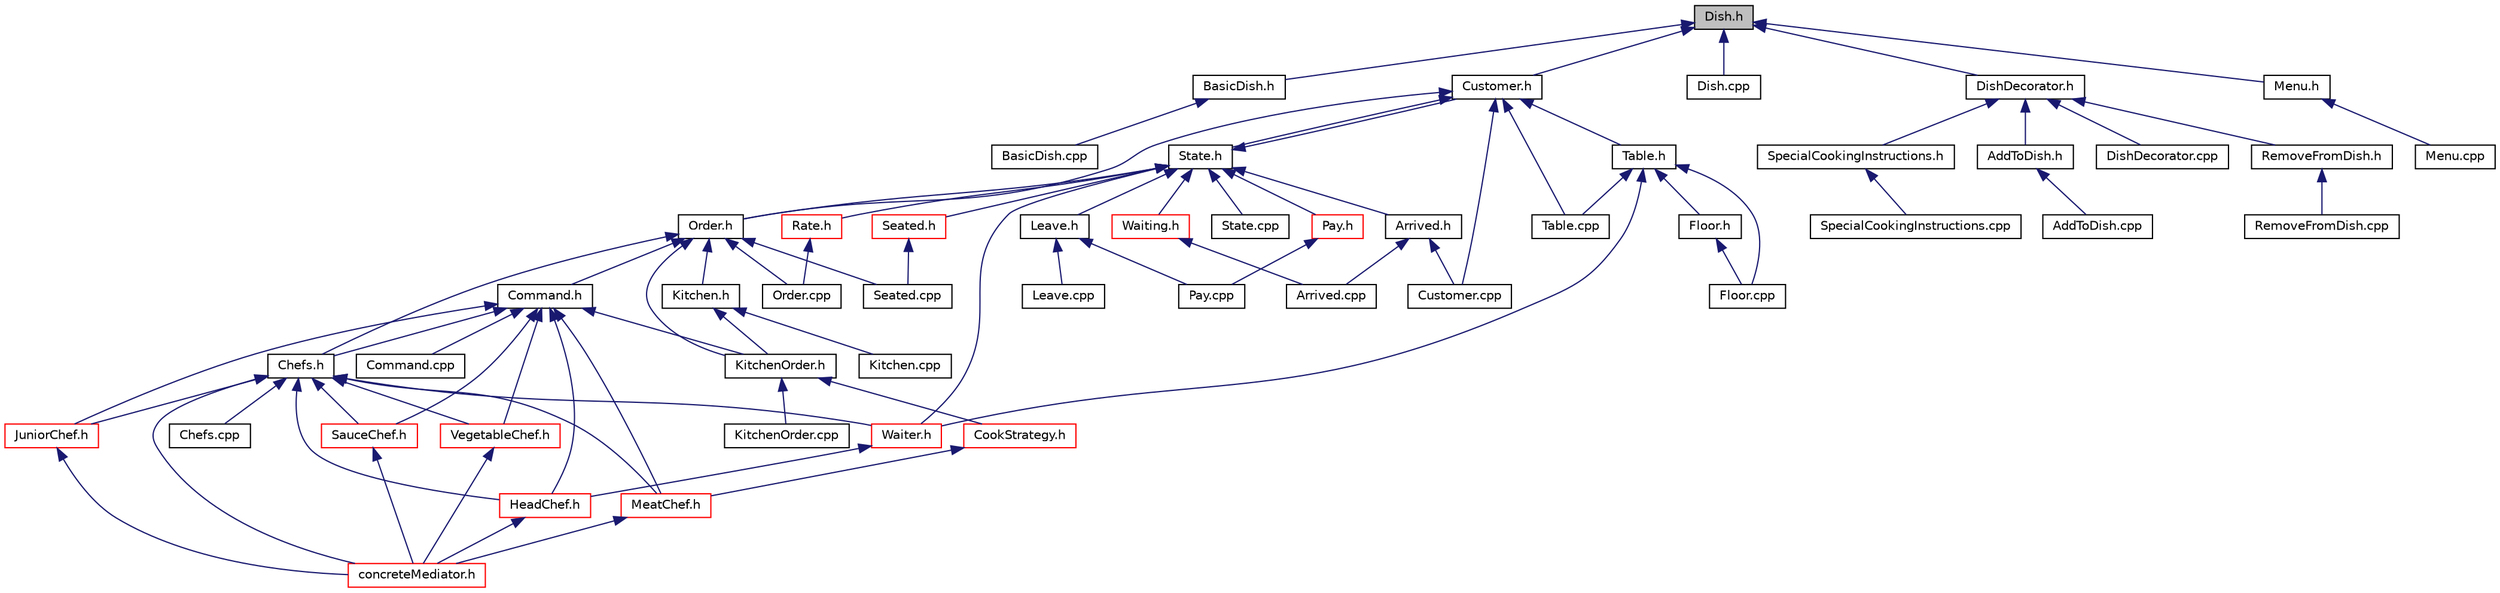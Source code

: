 digraph "Dish.h"
{
 // LATEX_PDF_SIZE
  edge [fontname="Helvetica",fontsize="10",labelfontname="Helvetica",labelfontsize="10"];
  node [fontname="Helvetica",fontsize="10",shape=record];
  Node1 [label="Dish.h",height=0.2,width=0.4,color="black", fillcolor="grey75", style="filled", fontcolor="black",tooltip="Contains the declaration of the Dish class."];
  Node1 -> Node2 [dir="back",color="midnightblue",fontsize="10",style="solid",fontname="Helvetica"];
  Node2 [label="BasicDish.h",height=0.2,width=0.4,color="black", fillcolor="white", style="filled",URL="$BasicDish_8h.html",tooltip="Contains the declaration of the BasicDish class."];
  Node2 -> Node3 [dir="back",color="midnightblue",fontsize="10",style="solid",fontname="Helvetica"];
  Node3 [label="BasicDish.cpp",height=0.2,width=0.4,color="black", fillcolor="white", style="filled",URL="$BasicDish_8cpp.html",tooltip="Contains the implementation of the BasicDish class."];
  Node1 -> Node4 [dir="back",color="midnightblue",fontsize="10",style="solid",fontname="Helvetica"];
  Node4 [label="Customer.h",height=0.2,width=0.4,color="black", fillcolor="white", style="filled",URL="$Customer_8h.html",tooltip="Contains the declaration of the Customer class."];
  Node4 -> Node5 [dir="back",color="midnightblue",fontsize="10",style="solid",fontname="Helvetica"];
  Node5 [label="Customer.cpp",height=0.2,width=0.4,color="black", fillcolor="white", style="filled",URL="$Customer_8cpp.html",tooltip="Contains the implementation of the Customer class."];
  Node4 -> Node6 [dir="back",color="midnightblue",fontsize="10",style="solid",fontname="Helvetica"];
  Node6 [label="Order.h",height=0.2,width=0.4,color="black", fillcolor="white", style="filled",URL="$Order_8h.html",tooltip="Contains the declaration of the Order class."];
  Node6 -> Node7 [dir="back",color="midnightblue",fontsize="10",style="solid",fontname="Helvetica"];
  Node7 [label="Chefs.h",height=0.2,width=0.4,color="black", fillcolor="white", style="filled",URL="$Chefs_8h.html",tooltip="Contains the declaration of the Chefs class."];
  Node7 -> Node8 [dir="back",color="midnightblue",fontsize="10",style="solid",fontname="Helvetica"];
  Node8 [label="Chefs.cpp",height=0.2,width=0.4,color="black", fillcolor="white", style="filled",URL="$Chefs_8cpp.html",tooltip="Contains the implementation of the Chefs class."];
  Node7 -> Node9 [dir="back",color="midnightblue",fontsize="10",style="solid",fontname="Helvetica"];
  Node9 [label="concreteMediator.h",height=0.2,width=0.4,color="red", fillcolor="white", style="filled",URL="$concreteMediator_8h.html",tooltip="Contains the declaration of the concreteMediator class."];
  Node7 -> Node11 [dir="back",color="midnightblue",fontsize="10",style="solid",fontname="Helvetica"];
  Node11 [label="HeadChef.h",height=0.2,width=0.4,color="red", fillcolor="white", style="filled",URL="$HeadChef_8h.html",tooltip="Contains the declaration of the HeadChef class."];
  Node11 -> Node9 [dir="back",color="midnightblue",fontsize="10",style="solid",fontname="Helvetica"];
  Node7 -> Node13 [dir="back",color="midnightblue",fontsize="10",style="solid",fontname="Helvetica"];
  Node13 [label="JuniorChef.h",height=0.2,width=0.4,color="red", fillcolor="white", style="filled",URL="$JuniorChef_8h.html",tooltip="Contains the declaration of the JuniorChef class."];
  Node13 -> Node9 [dir="back",color="midnightblue",fontsize="10",style="solid",fontname="Helvetica"];
  Node7 -> Node15 [dir="back",color="midnightblue",fontsize="10",style="solid",fontname="Helvetica"];
  Node15 [label="MeatChef.h",height=0.2,width=0.4,color="red", fillcolor="white", style="filled",URL="$MeatChef_8h.html",tooltip="Contains the declaration of the MeatChef class."];
  Node15 -> Node9 [dir="back",color="midnightblue",fontsize="10",style="solid",fontname="Helvetica"];
  Node7 -> Node17 [dir="back",color="midnightblue",fontsize="10",style="solid",fontname="Helvetica"];
  Node17 [label="SauceChef.h",height=0.2,width=0.4,color="red", fillcolor="white", style="filled",URL="$SauceChef_8h.html",tooltip="Contains the declaration of the SauceChef class."];
  Node17 -> Node9 [dir="back",color="midnightblue",fontsize="10",style="solid",fontname="Helvetica"];
  Node7 -> Node19 [dir="back",color="midnightblue",fontsize="10",style="solid",fontname="Helvetica"];
  Node19 [label="VegetableChef.h",height=0.2,width=0.4,color="red", fillcolor="white", style="filled",URL="$VegetableChef_8h.html",tooltip="Contains the declaration of the VegetableChef class."];
  Node19 -> Node9 [dir="back",color="midnightblue",fontsize="10",style="solid",fontname="Helvetica"];
  Node7 -> Node21 [dir="back",color="midnightblue",fontsize="10",style="solid",fontname="Helvetica"];
  Node21 [label="Waiter.h",height=0.2,width=0.4,color="red", fillcolor="white", style="filled",URL="$Waiter_8h.html",tooltip="Contains the declaration of the Waiter class."];
  Node21 -> Node11 [dir="back",color="midnightblue",fontsize="10",style="solid",fontname="Helvetica"];
  Node6 -> Node23 [dir="back",color="midnightblue",fontsize="10",style="solid",fontname="Helvetica"];
  Node23 [label="Command.h",height=0.2,width=0.4,color="black", fillcolor="white", style="filled",URL="$Command_8h.html",tooltip="Contains the declaration of the Command class."];
  Node23 -> Node7 [dir="back",color="midnightblue",fontsize="10",style="solid",fontname="Helvetica"];
  Node23 -> Node24 [dir="back",color="midnightblue",fontsize="10",style="solid",fontname="Helvetica"];
  Node24 [label="Command.cpp",height=0.2,width=0.4,color="black", fillcolor="white", style="filled",URL="$Command_8cpp.html",tooltip=" "];
  Node23 -> Node11 [dir="back",color="midnightblue",fontsize="10",style="solid",fontname="Helvetica"];
  Node23 -> Node13 [dir="back",color="midnightblue",fontsize="10",style="solid",fontname="Helvetica"];
  Node23 -> Node25 [dir="back",color="midnightblue",fontsize="10",style="solid",fontname="Helvetica"];
  Node25 [label="KitchenOrder.h",height=0.2,width=0.4,color="black", fillcolor="white", style="filled",URL="$KitchenOrder_8h.html",tooltip="Contains the declaration of the KitchenOrder class."];
  Node25 -> Node26 [dir="back",color="midnightblue",fontsize="10",style="solid",fontname="Helvetica"];
  Node26 [label="CookStrategy.h",height=0.2,width=0.4,color="red", fillcolor="white", style="filled",URL="$CookStrategy_8h.html",tooltip="Contains the declaration of the CookStrategy class."];
  Node26 -> Node15 [dir="back",color="midnightblue",fontsize="10",style="solid",fontname="Helvetica"];
  Node25 -> Node32 [dir="back",color="midnightblue",fontsize="10",style="solid",fontname="Helvetica"];
  Node32 [label="KitchenOrder.cpp",height=0.2,width=0.4,color="black", fillcolor="white", style="filled",URL="$KitchenOrder_8cpp.html",tooltip="Contains the declaration of the KitchenOrder class."];
  Node23 -> Node15 [dir="back",color="midnightblue",fontsize="10",style="solid",fontname="Helvetica"];
  Node23 -> Node17 [dir="back",color="midnightblue",fontsize="10",style="solid",fontname="Helvetica"];
  Node23 -> Node19 [dir="back",color="midnightblue",fontsize="10",style="solid",fontname="Helvetica"];
  Node6 -> Node33 [dir="back",color="midnightblue",fontsize="10",style="solid",fontname="Helvetica"];
  Node33 [label="Kitchen.h",height=0.2,width=0.4,color="black", fillcolor="white", style="filled",URL="$Kitchen_8h.html",tooltip="Contains the declaration of the Kitchen class."];
  Node33 -> Node34 [dir="back",color="midnightblue",fontsize="10",style="solid",fontname="Helvetica"];
  Node34 [label="Kitchen.cpp",height=0.2,width=0.4,color="black", fillcolor="white", style="filled",URL="$Kitchen_8cpp.html",tooltip="Contains the declaration of the Kitchen class functions."];
  Node33 -> Node25 [dir="back",color="midnightblue",fontsize="10",style="solid",fontname="Helvetica"];
  Node6 -> Node25 [dir="back",color="midnightblue",fontsize="10",style="solid",fontname="Helvetica"];
  Node6 -> Node35 [dir="back",color="midnightblue",fontsize="10",style="solid",fontname="Helvetica"];
  Node35 [label="Order.cpp",height=0.2,width=0.4,color="black", fillcolor="white", style="filled",URL="$Order_8cpp.html",tooltip="Contains the declaration of the Order class functions."];
  Node6 -> Node36 [dir="back",color="midnightblue",fontsize="10",style="solid",fontname="Helvetica"];
  Node36 [label="Seated.cpp",height=0.2,width=0.4,color="black", fillcolor="white", style="filled",URL="$Seated_8cpp.html",tooltip="Contains the declaration of the Seated class functions."];
  Node4 -> Node37 [dir="back",color="midnightblue",fontsize="10",style="solid",fontname="Helvetica"];
  Node37 [label="State.h",height=0.2,width=0.4,color="black", fillcolor="white", style="filled",URL="$State_8h.html",tooltip="Contains the declaration of the State class."];
  Node37 -> Node38 [dir="back",color="midnightblue",fontsize="10",style="solid",fontname="Helvetica"];
  Node38 [label="Arrived.h",height=0.2,width=0.4,color="black", fillcolor="white", style="filled",URL="$Arrived_8h.html",tooltip="Contains the declaration of the Arrived class."];
  Node38 -> Node39 [dir="back",color="midnightblue",fontsize="10",style="solid",fontname="Helvetica"];
  Node39 [label="Arrived.cpp",height=0.2,width=0.4,color="black", fillcolor="white", style="filled",URL="$Arrived_8cpp.html",tooltip="Contains the implementation of the Arrived class."];
  Node38 -> Node5 [dir="back",color="midnightblue",fontsize="10",style="solid",fontname="Helvetica"];
  Node37 -> Node4 [dir="back",color="midnightblue",fontsize="10",style="solid",fontname="Helvetica"];
  Node37 -> Node40 [dir="back",color="midnightblue",fontsize="10",style="solid",fontname="Helvetica"];
  Node40 [label="Leave.h",height=0.2,width=0.4,color="black", fillcolor="white", style="filled",URL="$Leave_8h.html",tooltip="Contains the declaration of the Leave class."];
  Node40 -> Node41 [dir="back",color="midnightblue",fontsize="10",style="solid",fontname="Helvetica"];
  Node41 [label="Leave.cpp",height=0.2,width=0.4,color="black", fillcolor="white", style="filled",URL="$Leave_8cpp.html",tooltip="Contains the declaration of the Leave class functions."];
  Node40 -> Node42 [dir="back",color="midnightblue",fontsize="10",style="solid",fontname="Helvetica"];
  Node42 [label="Pay.cpp",height=0.2,width=0.4,color="black", fillcolor="white", style="filled",URL="$Pay_8cpp.html",tooltip="Contains the declaration of the Pay class functions."];
  Node37 -> Node6 [dir="back",color="midnightblue",fontsize="10",style="solid",fontname="Helvetica"];
  Node37 -> Node43 [dir="back",color="midnightblue",fontsize="10",style="solid",fontname="Helvetica"];
  Node43 [label="Pay.h",height=0.2,width=0.4,color="red", fillcolor="white", style="filled",URL="$Pay_8h.html",tooltip="Contains the declaration of the Pay class."];
  Node43 -> Node42 [dir="back",color="midnightblue",fontsize="10",style="solid",fontname="Helvetica"];
  Node37 -> Node45 [dir="back",color="midnightblue",fontsize="10",style="solid",fontname="Helvetica"];
  Node45 [label="Rate.h",height=0.2,width=0.4,color="red", fillcolor="white", style="filled",URL="$Rate_8h.html",tooltip="Contains the declaration of the Rate class."];
  Node45 -> Node35 [dir="back",color="midnightblue",fontsize="10",style="solid",fontname="Helvetica"];
  Node37 -> Node46 [dir="back",color="midnightblue",fontsize="10",style="solid",fontname="Helvetica"];
  Node46 [label="Seated.h",height=0.2,width=0.4,color="red", fillcolor="white", style="filled",URL="$Seated_8h.html",tooltip="Contains the declaration of the Seated class."];
  Node46 -> Node36 [dir="back",color="midnightblue",fontsize="10",style="solid",fontname="Helvetica"];
  Node37 -> Node48 [dir="back",color="midnightblue",fontsize="10",style="solid",fontname="Helvetica"];
  Node48 [label="State.cpp",height=0.2,width=0.4,color="black", fillcolor="white", style="filled",URL="$State_8cpp.html",tooltip="Contains the declaration of the State class functions."];
  Node37 -> Node21 [dir="back",color="midnightblue",fontsize="10",style="solid",fontname="Helvetica"];
  Node37 -> Node49 [dir="back",color="midnightblue",fontsize="10",style="solid",fontname="Helvetica"];
  Node49 [label="Waiting.h",height=0.2,width=0.4,color="red", fillcolor="white", style="filled",URL="$Waiting_8h_source.html",tooltip=" "];
  Node49 -> Node39 [dir="back",color="midnightblue",fontsize="10",style="solid",fontname="Helvetica"];
  Node4 -> Node50 [dir="back",color="midnightblue",fontsize="10",style="solid",fontname="Helvetica"];
  Node50 [label="Table.cpp",height=0.2,width=0.4,color="black", fillcolor="white", style="filled",URL="$Table_8cpp.html",tooltip="Contains the declaration of the Table class functions."];
  Node4 -> Node51 [dir="back",color="midnightblue",fontsize="10",style="solid",fontname="Helvetica"];
  Node51 [label="Table.h",height=0.2,width=0.4,color="black", fillcolor="white", style="filled",URL="$Table_8h.html",tooltip="Contains the declaration of the Table class."];
  Node51 -> Node52 [dir="back",color="midnightblue",fontsize="10",style="solid",fontname="Helvetica"];
  Node52 [label="Floor.cpp",height=0.2,width=0.4,color="black", fillcolor="white", style="filled",URL="$Floor_8cpp.html",tooltip="Contains the declaration of the Floor class functions."];
  Node51 -> Node53 [dir="back",color="midnightblue",fontsize="10",style="solid",fontname="Helvetica"];
  Node53 [label="Floor.h",height=0.2,width=0.4,color="black", fillcolor="white", style="filled",URL="$Floor_8h.html",tooltip="Contains the declaration of the Floor class."];
  Node53 -> Node52 [dir="back",color="midnightblue",fontsize="10",style="solid",fontname="Helvetica"];
  Node51 -> Node50 [dir="back",color="midnightblue",fontsize="10",style="solid",fontname="Helvetica"];
  Node51 -> Node21 [dir="back",color="midnightblue",fontsize="10",style="solid",fontname="Helvetica"];
  Node1 -> Node54 [dir="back",color="midnightblue",fontsize="10",style="solid",fontname="Helvetica"];
  Node54 [label="Dish.cpp",height=0.2,width=0.4,color="black", fillcolor="white", style="filled",URL="$Dish_8cpp.html",tooltip="Contains the declaration of the Dish class functions."];
  Node1 -> Node55 [dir="back",color="midnightblue",fontsize="10",style="solid",fontname="Helvetica"];
  Node55 [label="DishDecorator.h",height=0.2,width=0.4,color="black", fillcolor="white", style="filled",URL="$DishDecorator_8h.html",tooltip="Contains the declaration of the DishDecorator class."];
  Node55 -> Node56 [dir="back",color="midnightblue",fontsize="10",style="solid",fontname="Helvetica"];
  Node56 [label="AddToDish.h",height=0.2,width=0.4,color="black", fillcolor="white", style="filled",URL="$AddToDish_8h.html",tooltip="Contains the declaration of the AddToDish class."];
  Node56 -> Node57 [dir="back",color="midnightblue",fontsize="10",style="solid",fontname="Helvetica"];
  Node57 [label="AddToDish.cpp",height=0.2,width=0.4,color="black", fillcolor="white", style="filled",URL="$AddToDish_8cpp.html",tooltip="Contains the implementation of the AddToDish class."];
  Node55 -> Node58 [dir="back",color="midnightblue",fontsize="10",style="solid",fontname="Helvetica"];
  Node58 [label="DishDecorator.cpp",height=0.2,width=0.4,color="black", fillcolor="white", style="filled",URL="$DishDecorator_8cpp.html",tooltip="Contains the declaration of the DishDecorator class functions."];
  Node55 -> Node59 [dir="back",color="midnightblue",fontsize="10",style="solid",fontname="Helvetica"];
  Node59 [label="RemoveFromDish.h",height=0.2,width=0.4,color="black", fillcolor="white", style="filled",URL="$RemoveFromDish_8h.html",tooltip="Contains the declaration of the RemoveFromDish class."];
  Node59 -> Node60 [dir="back",color="midnightblue",fontsize="10",style="solid",fontname="Helvetica"];
  Node60 [label="RemoveFromDish.cpp",height=0.2,width=0.4,color="black", fillcolor="white", style="filled",URL="$RemoveFromDish_8cpp.html",tooltip="Contains the declaration of the RemoveFromDish class functions."];
  Node55 -> Node61 [dir="back",color="midnightblue",fontsize="10",style="solid",fontname="Helvetica"];
  Node61 [label="SpecialCookingInstructions.h",height=0.2,width=0.4,color="black", fillcolor="white", style="filled",URL="$SpecialCookingInstructions_8h.html",tooltip="Contains the declaration of the SpecialCookingInstructions class."];
  Node61 -> Node62 [dir="back",color="midnightblue",fontsize="10",style="solid",fontname="Helvetica"];
  Node62 [label="SpecialCookingInstructions.cpp",height=0.2,width=0.4,color="black", fillcolor="white", style="filled",URL="$SpecialCookingInstructions_8cpp.html",tooltip="Contains the declaration of the SpecialCookingInstructions class functions."];
  Node1 -> Node63 [dir="back",color="midnightblue",fontsize="10",style="solid",fontname="Helvetica"];
  Node63 [label="Menu.h",height=0.2,width=0.4,color="black", fillcolor="white", style="filled",URL="$Menu_8h.html",tooltip="Contains the declaration of the Menu class."];
  Node63 -> Node64 [dir="back",color="midnightblue",fontsize="10",style="solid",fontname="Helvetica"];
  Node64 [label="Menu.cpp",height=0.2,width=0.4,color="black", fillcolor="white", style="filled",URL="$Menu_8cpp.html",tooltip="Contains the declaration of the Menu class functions."];
}
